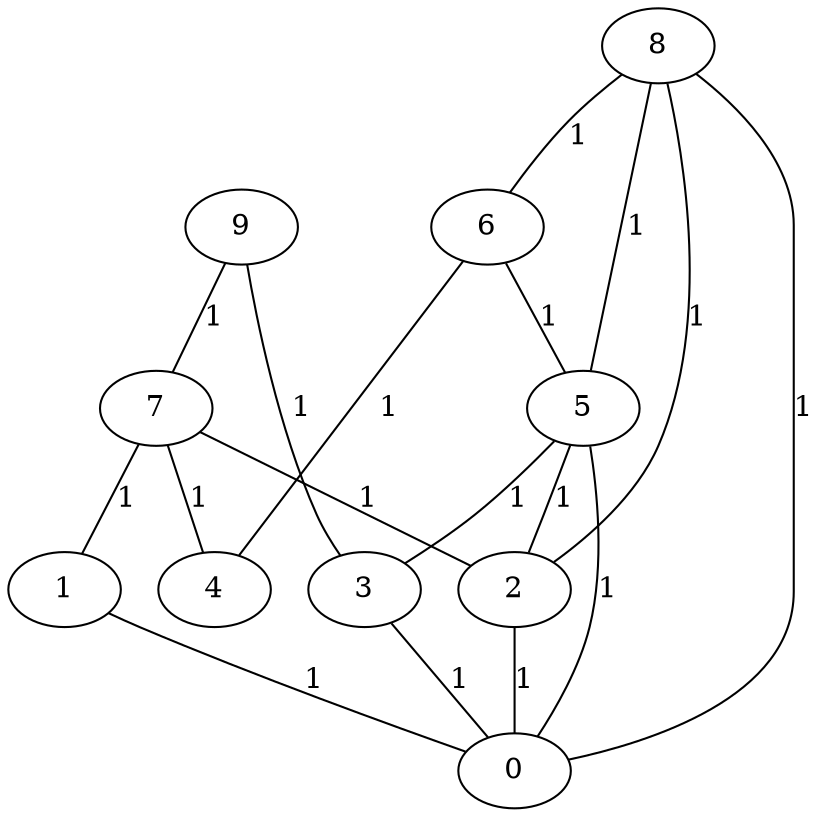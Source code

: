 graph {
	 1 -- 0 [label = 1];
	 2 -- 0 [label = 1];
	 3 -- 0 [label = 1];
	 5 -- 0 [label = 1];
	 5 -- 2 [label = 1];
	 5 -- 3 [label = 1];
	 6 -- 4 [label = 1];
	 6 -- 5 [label = 1];
	 7 -- 1 [label = 1];
	 7 -- 2 [label = 1];
	 7 -- 4 [label = 1];
	 8 -- 0 [label = 1];
	 8 -- 2 [label = 1];
	 8 -- 5 [label = 1];
	 8 -- 6 [label = 1];
	 9 -- 3 [label = 1];
	 9 -- 7 [label = 1];
}
